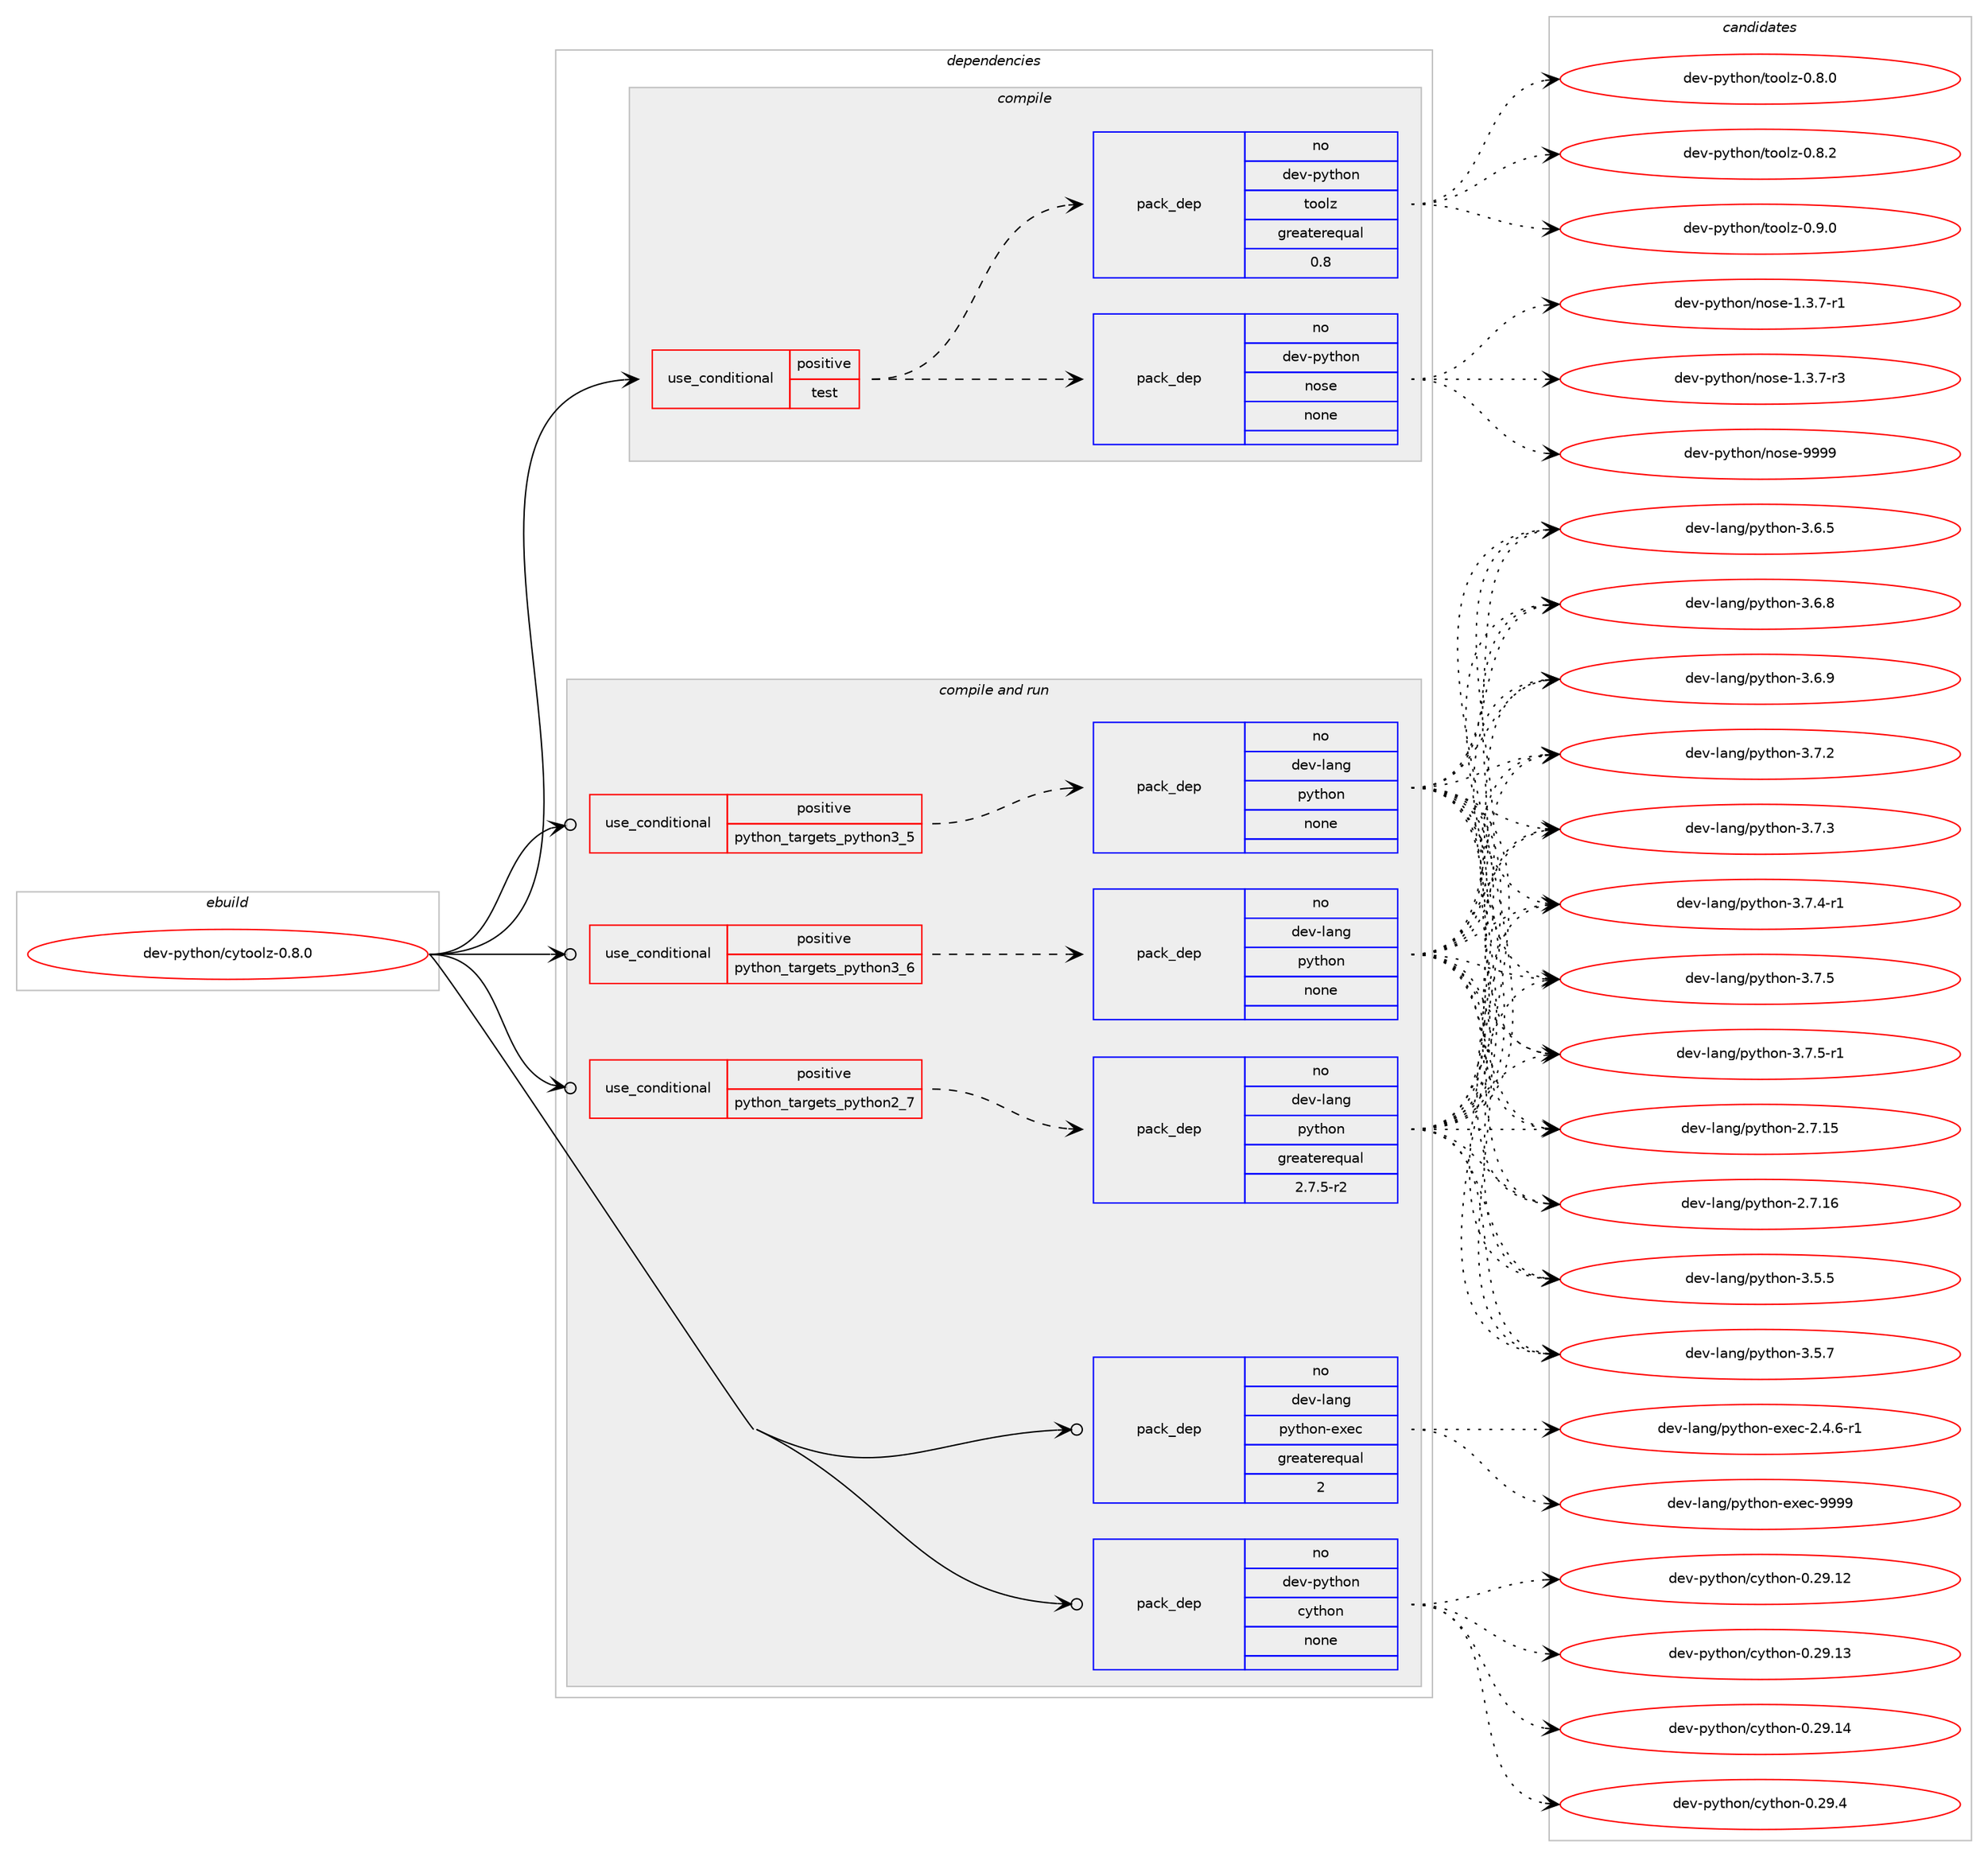 digraph prolog {

# *************
# Graph options
# *************

newrank=true;
concentrate=true;
compound=true;
graph [rankdir=LR,fontname=Helvetica,fontsize=10,ranksep=1.5];#, ranksep=2.5, nodesep=0.2];
edge  [arrowhead=vee];
node  [fontname=Helvetica,fontsize=10];

# **********
# The ebuild
# **********

subgraph cluster_leftcol {
color=gray;
rank=same;
label=<<i>ebuild</i>>;
id [label="dev-python/cytoolz-0.8.0", color=red, width=4, href="../dev-python/cytoolz-0.8.0.svg"];
}

# ****************
# The dependencies
# ****************

subgraph cluster_midcol {
color=gray;
label=<<i>dependencies</i>>;
subgraph cluster_compile {
fillcolor="#eeeeee";
style=filled;
label=<<i>compile</i>>;
subgraph cond138229 {
dependency600917 [label=<<TABLE BORDER="0" CELLBORDER="1" CELLSPACING="0" CELLPADDING="4"><TR><TD ROWSPAN="3" CELLPADDING="10">use_conditional</TD></TR><TR><TD>positive</TD></TR><TR><TD>test</TD></TR></TABLE>>, shape=none, color=red];
subgraph pack450895 {
dependency600918 [label=<<TABLE BORDER="0" CELLBORDER="1" CELLSPACING="0" CELLPADDING="4" WIDTH="220"><TR><TD ROWSPAN="6" CELLPADDING="30">pack_dep</TD></TR><TR><TD WIDTH="110">no</TD></TR><TR><TD>dev-python</TD></TR><TR><TD>nose</TD></TR><TR><TD>none</TD></TR><TR><TD></TD></TR></TABLE>>, shape=none, color=blue];
}
dependency600917:e -> dependency600918:w [weight=20,style="dashed",arrowhead="vee"];
subgraph pack450896 {
dependency600919 [label=<<TABLE BORDER="0" CELLBORDER="1" CELLSPACING="0" CELLPADDING="4" WIDTH="220"><TR><TD ROWSPAN="6" CELLPADDING="30">pack_dep</TD></TR><TR><TD WIDTH="110">no</TD></TR><TR><TD>dev-python</TD></TR><TR><TD>toolz</TD></TR><TR><TD>greaterequal</TD></TR><TR><TD>0.8</TD></TR></TABLE>>, shape=none, color=blue];
}
dependency600917:e -> dependency600919:w [weight=20,style="dashed",arrowhead="vee"];
}
id:e -> dependency600917:w [weight=20,style="solid",arrowhead="vee"];
}
subgraph cluster_compileandrun {
fillcolor="#eeeeee";
style=filled;
label=<<i>compile and run</i>>;
subgraph cond138230 {
dependency600920 [label=<<TABLE BORDER="0" CELLBORDER="1" CELLSPACING="0" CELLPADDING="4"><TR><TD ROWSPAN="3" CELLPADDING="10">use_conditional</TD></TR><TR><TD>positive</TD></TR><TR><TD>python_targets_python2_7</TD></TR></TABLE>>, shape=none, color=red];
subgraph pack450897 {
dependency600921 [label=<<TABLE BORDER="0" CELLBORDER="1" CELLSPACING="0" CELLPADDING="4" WIDTH="220"><TR><TD ROWSPAN="6" CELLPADDING="30">pack_dep</TD></TR><TR><TD WIDTH="110">no</TD></TR><TR><TD>dev-lang</TD></TR><TR><TD>python</TD></TR><TR><TD>greaterequal</TD></TR><TR><TD>2.7.5-r2</TD></TR></TABLE>>, shape=none, color=blue];
}
dependency600920:e -> dependency600921:w [weight=20,style="dashed",arrowhead="vee"];
}
id:e -> dependency600920:w [weight=20,style="solid",arrowhead="odotvee"];
subgraph cond138231 {
dependency600922 [label=<<TABLE BORDER="0" CELLBORDER="1" CELLSPACING="0" CELLPADDING="4"><TR><TD ROWSPAN="3" CELLPADDING="10">use_conditional</TD></TR><TR><TD>positive</TD></TR><TR><TD>python_targets_python3_5</TD></TR></TABLE>>, shape=none, color=red];
subgraph pack450898 {
dependency600923 [label=<<TABLE BORDER="0" CELLBORDER="1" CELLSPACING="0" CELLPADDING="4" WIDTH="220"><TR><TD ROWSPAN="6" CELLPADDING="30">pack_dep</TD></TR><TR><TD WIDTH="110">no</TD></TR><TR><TD>dev-lang</TD></TR><TR><TD>python</TD></TR><TR><TD>none</TD></TR><TR><TD></TD></TR></TABLE>>, shape=none, color=blue];
}
dependency600922:e -> dependency600923:w [weight=20,style="dashed",arrowhead="vee"];
}
id:e -> dependency600922:w [weight=20,style="solid",arrowhead="odotvee"];
subgraph cond138232 {
dependency600924 [label=<<TABLE BORDER="0" CELLBORDER="1" CELLSPACING="0" CELLPADDING="4"><TR><TD ROWSPAN="3" CELLPADDING="10">use_conditional</TD></TR><TR><TD>positive</TD></TR><TR><TD>python_targets_python3_6</TD></TR></TABLE>>, shape=none, color=red];
subgraph pack450899 {
dependency600925 [label=<<TABLE BORDER="0" CELLBORDER="1" CELLSPACING="0" CELLPADDING="4" WIDTH="220"><TR><TD ROWSPAN="6" CELLPADDING="30">pack_dep</TD></TR><TR><TD WIDTH="110">no</TD></TR><TR><TD>dev-lang</TD></TR><TR><TD>python</TD></TR><TR><TD>none</TD></TR><TR><TD></TD></TR></TABLE>>, shape=none, color=blue];
}
dependency600924:e -> dependency600925:w [weight=20,style="dashed",arrowhead="vee"];
}
id:e -> dependency600924:w [weight=20,style="solid",arrowhead="odotvee"];
subgraph pack450900 {
dependency600926 [label=<<TABLE BORDER="0" CELLBORDER="1" CELLSPACING="0" CELLPADDING="4" WIDTH="220"><TR><TD ROWSPAN="6" CELLPADDING="30">pack_dep</TD></TR><TR><TD WIDTH="110">no</TD></TR><TR><TD>dev-lang</TD></TR><TR><TD>python-exec</TD></TR><TR><TD>greaterequal</TD></TR><TR><TD>2</TD></TR></TABLE>>, shape=none, color=blue];
}
id:e -> dependency600926:w [weight=20,style="solid",arrowhead="odotvee"];
subgraph pack450901 {
dependency600927 [label=<<TABLE BORDER="0" CELLBORDER="1" CELLSPACING="0" CELLPADDING="4" WIDTH="220"><TR><TD ROWSPAN="6" CELLPADDING="30">pack_dep</TD></TR><TR><TD WIDTH="110">no</TD></TR><TR><TD>dev-python</TD></TR><TR><TD>cython</TD></TR><TR><TD>none</TD></TR><TR><TD></TD></TR></TABLE>>, shape=none, color=blue];
}
id:e -> dependency600927:w [weight=20,style="solid",arrowhead="odotvee"];
}
subgraph cluster_run {
fillcolor="#eeeeee";
style=filled;
label=<<i>run</i>>;
}
}

# **************
# The candidates
# **************

subgraph cluster_choices {
rank=same;
color=gray;
label=<<i>candidates</i>>;

subgraph choice450895 {
color=black;
nodesep=1;
choice10010111845112121116104111110471101111151014549465146554511449 [label="dev-python/nose-1.3.7-r1", color=red, width=4,href="../dev-python/nose-1.3.7-r1.svg"];
choice10010111845112121116104111110471101111151014549465146554511451 [label="dev-python/nose-1.3.7-r3", color=red, width=4,href="../dev-python/nose-1.3.7-r3.svg"];
choice10010111845112121116104111110471101111151014557575757 [label="dev-python/nose-9999", color=red, width=4,href="../dev-python/nose-9999.svg"];
dependency600918:e -> choice10010111845112121116104111110471101111151014549465146554511449:w [style=dotted,weight="100"];
dependency600918:e -> choice10010111845112121116104111110471101111151014549465146554511451:w [style=dotted,weight="100"];
dependency600918:e -> choice10010111845112121116104111110471101111151014557575757:w [style=dotted,weight="100"];
}
subgraph choice450896 {
color=black;
nodesep=1;
choice1001011184511212111610411111047116111111108122454846564648 [label="dev-python/toolz-0.8.0", color=red, width=4,href="../dev-python/toolz-0.8.0.svg"];
choice1001011184511212111610411111047116111111108122454846564650 [label="dev-python/toolz-0.8.2", color=red, width=4,href="../dev-python/toolz-0.8.2.svg"];
choice1001011184511212111610411111047116111111108122454846574648 [label="dev-python/toolz-0.9.0", color=red, width=4,href="../dev-python/toolz-0.9.0.svg"];
dependency600919:e -> choice1001011184511212111610411111047116111111108122454846564648:w [style=dotted,weight="100"];
dependency600919:e -> choice1001011184511212111610411111047116111111108122454846564650:w [style=dotted,weight="100"];
dependency600919:e -> choice1001011184511212111610411111047116111111108122454846574648:w [style=dotted,weight="100"];
}
subgraph choice450897 {
color=black;
nodesep=1;
choice10010111845108971101034711212111610411111045504655464953 [label="dev-lang/python-2.7.15", color=red, width=4,href="../dev-lang/python-2.7.15.svg"];
choice10010111845108971101034711212111610411111045504655464954 [label="dev-lang/python-2.7.16", color=red, width=4,href="../dev-lang/python-2.7.16.svg"];
choice100101118451089711010347112121116104111110455146534653 [label="dev-lang/python-3.5.5", color=red, width=4,href="../dev-lang/python-3.5.5.svg"];
choice100101118451089711010347112121116104111110455146534655 [label="dev-lang/python-3.5.7", color=red, width=4,href="../dev-lang/python-3.5.7.svg"];
choice100101118451089711010347112121116104111110455146544653 [label="dev-lang/python-3.6.5", color=red, width=4,href="../dev-lang/python-3.6.5.svg"];
choice100101118451089711010347112121116104111110455146544656 [label="dev-lang/python-3.6.8", color=red, width=4,href="../dev-lang/python-3.6.8.svg"];
choice100101118451089711010347112121116104111110455146544657 [label="dev-lang/python-3.6.9", color=red, width=4,href="../dev-lang/python-3.6.9.svg"];
choice100101118451089711010347112121116104111110455146554650 [label="dev-lang/python-3.7.2", color=red, width=4,href="../dev-lang/python-3.7.2.svg"];
choice100101118451089711010347112121116104111110455146554651 [label="dev-lang/python-3.7.3", color=red, width=4,href="../dev-lang/python-3.7.3.svg"];
choice1001011184510897110103471121211161041111104551465546524511449 [label="dev-lang/python-3.7.4-r1", color=red, width=4,href="../dev-lang/python-3.7.4-r1.svg"];
choice100101118451089711010347112121116104111110455146554653 [label="dev-lang/python-3.7.5", color=red, width=4,href="../dev-lang/python-3.7.5.svg"];
choice1001011184510897110103471121211161041111104551465546534511449 [label="dev-lang/python-3.7.5-r1", color=red, width=4,href="../dev-lang/python-3.7.5-r1.svg"];
dependency600921:e -> choice10010111845108971101034711212111610411111045504655464953:w [style=dotted,weight="100"];
dependency600921:e -> choice10010111845108971101034711212111610411111045504655464954:w [style=dotted,weight="100"];
dependency600921:e -> choice100101118451089711010347112121116104111110455146534653:w [style=dotted,weight="100"];
dependency600921:e -> choice100101118451089711010347112121116104111110455146534655:w [style=dotted,weight="100"];
dependency600921:e -> choice100101118451089711010347112121116104111110455146544653:w [style=dotted,weight="100"];
dependency600921:e -> choice100101118451089711010347112121116104111110455146544656:w [style=dotted,weight="100"];
dependency600921:e -> choice100101118451089711010347112121116104111110455146544657:w [style=dotted,weight="100"];
dependency600921:e -> choice100101118451089711010347112121116104111110455146554650:w [style=dotted,weight="100"];
dependency600921:e -> choice100101118451089711010347112121116104111110455146554651:w [style=dotted,weight="100"];
dependency600921:e -> choice1001011184510897110103471121211161041111104551465546524511449:w [style=dotted,weight="100"];
dependency600921:e -> choice100101118451089711010347112121116104111110455146554653:w [style=dotted,weight="100"];
dependency600921:e -> choice1001011184510897110103471121211161041111104551465546534511449:w [style=dotted,weight="100"];
}
subgraph choice450898 {
color=black;
nodesep=1;
choice10010111845108971101034711212111610411111045504655464953 [label="dev-lang/python-2.7.15", color=red, width=4,href="../dev-lang/python-2.7.15.svg"];
choice10010111845108971101034711212111610411111045504655464954 [label="dev-lang/python-2.7.16", color=red, width=4,href="../dev-lang/python-2.7.16.svg"];
choice100101118451089711010347112121116104111110455146534653 [label="dev-lang/python-3.5.5", color=red, width=4,href="../dev-lang/python-3.5.5.svg"];
choice100101118451089711010347112121116104111110455146534655 [label="dev-lang/python-3.5.7", color=red, width=4,href="../dev-lang/python-3.5.7.svg"];
choice100101118451089711010347112121116104111110455146544653 [label="dev-lang/python-3.6.5", color=red, width=4,href="../dev-lang/python-3.6.5.svg"];
choice100101118451089711010347112121116104111110455146544656 [label="dev-lang/python-3.6.8", color=red, width=4,href="../dev-lang/python-3.6.8.svg"];
choice100101118451089711010347112121116104111110455146544657 [label="dev-lang/python-3.6.9", color=red, width=4,href="../dev-lang/python-3.6.9.svg"];
choice100101118451089711010347112121116104111110455146554650 [label="dev-lang/python-3.7.2", color=red, width=4,href="../dev-lang/python-3.7.2.svg"];
choice100101118451089711010347112121116104111110455146554651 [label="dev-lang/python-3.7.3", color=red, width=4,href="../dev-lang/python-3.7.3.svg"];
choice1001011184510897110103471121211161041111104551465546524511449 [label="dev-lang/python-3.7.4-r1", color=red, width=4,href="../dev-lang/python-3.7.4-r1.svg"];
choice100101118451089711010347112121116104111110455146554653 [label="dev-lang/python-3.7.5", color=red, width=4,href="../dev-lang/python-3.7.5.svg"];
choice1001011184510897110103471121211161041111104551465546534511449 [label="dev-lang/python-3.7.5-r1", color=red, width=4,href="../dev-lang/python-3.7.5-r1.svg"];
dependency600923:e -> choice10010111845108971101034711212111610411111045504655464953:w [style=dotted,weight="100"];
dependency600923:e -> choice10010111845108971101034711212111610411111045504655464954:w [style=dotted,weight="100"];
dependency600923:e -> choice100101118451089711010347112121116104111110455146534653:w [style=dotted,weight="100"];
dependency600923:e -> choice100101118451089711010347112121116104111110455146534655:w [style=dotted,weight="100"];
dependency600923:e -> choice100101118451089711010347112121116104111110455146544653:w [style=dotted,weight="100"];
dependency600923:e -> choice100101118451089711010347112121116104111110455146544656:w [style=dotted,weight="100"];
dependency600923:e -> choice100101118451089711010347112121116104111110455146544657:w [style=dotted,weight="100"];
dependency600923:e -> choice100101118451089711010347112121116104111110455146554650:w [style=dotted,weight="100"];
dependency600923:e -> choice100101118451089711010347112121116104111110455146554651:w [style=dotted,weight="100"];
dependency600923:e -> choice1001011184510897110103471121211161041111104551465546524511449:w [style=dotted,weight="100"];
dependency600923:e -> choice100101118451089711010347112121116104111110455146554653:w [style=dotted,weight="100"];
dependency600923:e -> choice1001011184510897110103471121211161041111104551465546534511449:w [style=dotted,weight="100"];
}
subgraph choice450899 {
color=black;
nodesep=1;
choice10010111845108971101034711212111610411111045504655464953 [label="dev-lang/python-2.7.15", color=red, width=4,href="../dev-lang/python-2.7.15.svg"];
choice10010111845108971101034711212111610411111045504655464954 [label="dev-lang/python-2.7.16", color=red, width=4,href="../dev-lang/python-2.7.16.svg"];
choice100101118451089711010347112121116104111110455146534653 [label="dev-lang/python-3.5.5", color=red, width=4,href="../dev-lang/python-3.5.5.svg"];
choice100101118451089711010347112121116104111110455146534655 [label="dev-lang/python-3.5.7", color=red, width=4,href="../dev-lang/python-3.5.7.svg"];
choice100101118451089711010347112121116104111110455146544653 [label="dev-lang/python-3.6.5", color=red, width=4,href="../dev-lang/python-3.6.5.svg"];
choice100101118451089711010347112121116104111110455146544656 [label="dev-lang/python-3.6.8", color=red, width=4,href="../dev-lang/python-3.6.8.svg"];
choice100101118451089711010347112121116104111110455146544657 [label="dev-lang/python-3.6.9", color=red, width=4,href="../dev-lang/python-3.6.9.svg"];
choice100101118451089711010347112121116104111110455146554650 [label="dev-lang/python-3.7.2", color=red, width=4,href="../dev-lang/python-3.7.2.svg"];
choice100101118451089711010347112121116104111110455146554651 [label="dev-lang/python-3.7.3", color=red, width=4,href="../dev-lang/python-3.7.3.svg"];
choice1001011184510897110103471121211161041111104551465546524511449 [label="dev-lang/python-3.7.4-r1", color=red, width=4,href="../dev-lang/python-3.7.4-r1.svg"];
choice100101118451089711010347112121116104111110455146554653 [label="dev-lang/python-3.7.5", color=red, width=4,href="../dev-lang/python-3.7.5.svg"];
choice1001011184510897110103471121211161041111104551465546534511449 [label="dev-lang/python-3.7.5-r1", color=red, width=4,href="../dev-lang/python-3.7.5-r1.svg"];
dependency600925:e -> choice10010111845108971101034711212111610411111045504655464953:w [style=dotted,weight="100"];
dependency600925:e -> choice10010111845108971101034711212111610411111045504655464954:w [style=dotted,weight="100"];
dependency600925:e -> choice100101118451089711010347112121116104111110455146534653:w [style=dotted,weight="100"];
dependency600925:e -> choice100101118451089711010347112121116104111110455146534655:w [style=dotted,weight="100"];
dependency600925:e -> choice100101118451089711010347112121116104111110455146544653:w [style=dotted,weight="100"];
dependency600925:e -> choice100101118451089711010347112121116104111110455146544656:w [style=dotted,weight="100"];
dependency600925:e -> choice100101118451089711010347112121116104111110455146544657:w [style=dotted,weight="100"];
dependency600925:e -> choice100101118451089711010347112121116104111110455146554650:w [style=dotted,weight="100"];
dependency600925:e -> choice100101118451089711010347112121116104111110455146554651:w [style=dotted,weight="100"];
dependency600925:e -> choice1001011184510897110103471121211161041111104551465546524511449:w [style=dotted,weight="100"];
dependency600925:e -> choice100101118451089711010347112121116104111110455146554653:w [style=dotted,weight="100"];
dependency600925:e -> choice1001011184510897110103471121211161041111104551465546534511449:w [style=dotted,weight="100"];
}
subgraph choice450900 {
color=black;
nodesep=1;
choice10010111845108971101034711212111610411111045101120101994550465246544511449 [label="dev-lang/python-exec-2.4.6-r1", color=red, width=4,href="../dev-lang/python-exec-2.4.6-r1.svg"];
choice10010111845108971101034711212111610411111045101120101994557575757 [label="dev-lang/python-exec-9999", color=red, width=4,href="../dev-lang/python-exec-9999.svg"];
dependency600926:e -> choice10010111845108971101034711212111610411111045101120101994550465246544511449:w [style=dotted,weight="100"];
dependency600926:e -> choice10010111845108971101034711212111610411111045101120101994557575757:w [style=dotted,weight="100"];
}
subgraph choice450901 {
color=black;
nodesep=1;
choice1001011184511212111610411111047991211161041111104548465057464950 [label="dev-python/cython-0.29.12", color=red, width=4,href="../dev-python/cython-0.29.12.svg"];
choice1001011184511212111610411111047991211161041111104548465057464951 [label="dev-python/cython-0.29.13", color=red, width=4,href="../dev-python/cython-0.29.13.svg"];
choice1001011184511212111610411111047991211161041111104548465057464952 [label="dev-python/cython-0.29.14", color=red, width=4,href="../dev-python/cython-0.29.14.svg"];
choice10010111845112121116104111110479912111610411111045484650574652 [label="dev-python/cython-0.29.4", color=red, width=4,href="../dev-python/cython-0.29.4.svg"];
dependency600927:e -> choice1001011184511212111610411111047991211161041111104548465057464950:w [style=dotted,weight="100"];
dependency600927:e -> choice1001011184511212111610411111047991211161041111104548465057464951:w [style=dotted,weight="100"];
dependency600927:e -> choice1001011184511212111610411111047991211161041111104548465057464952:w [style=dotted,weight="100"];
dependency600927:e -> choice10010111845112121116104111110479912111610411111045484650574652:w [style=dotted,weight="100"];
}
}

}
